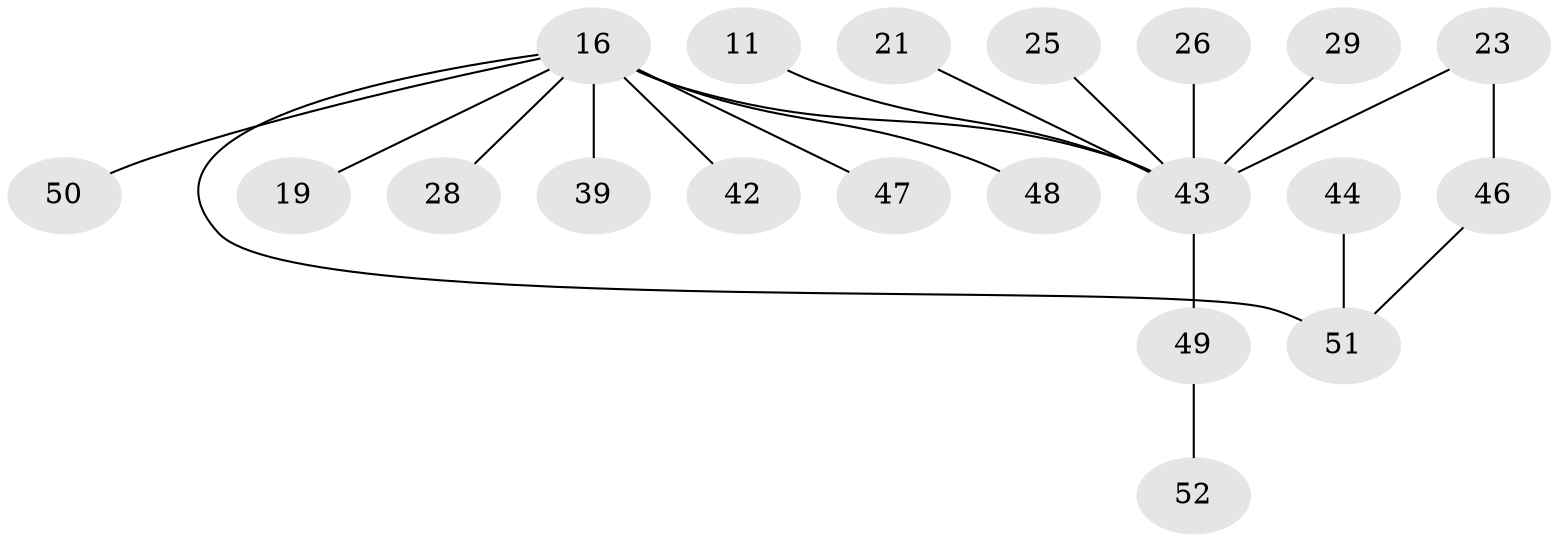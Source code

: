 // original degree distribution, {3: 0.09615384615384616, 12: 0.019230769230769232, 6: 0.038461538461538464, 8: 0.038461538461538464, 4: 0.038461538461538464, 9: 0.038461538461538464, 1: 0.5192307692307693, 2: 0.21153846153846154}
// Generated by graph-tools (version 1.1) at 2025/50/03/04/25 21:50:36]
// undirected, 20 vertices, 20 edges
graph export_dot {
graph [start="1"]
  node [color=gray90,style=filled];
  11;
  16 [super="+4+1"];
  19;
  21 [super="+12"];
  23 [super="+20"];
  25;
  26;
  28;
  29 [super="+13"];
  39 [super="+38"];
  42 [super="+10+14"];
  43 [super="+3"];
  44;
  46 [super="+41"];
  47;
  48;
  49 [super="+40"];
  50;
  51 [super="+35+33+37"];
  52 [super="+36+45"];
  11 -- 43;
  16 -- 19 [weight=2];
  16 -- 28;
  16 -- 39 [weight=2];
  16 -- 48;
  16 -- 47;
  16 -- 50;
  16 -- 42;
  16 -- 51 [weight=2];
  16 -- 43 [weight=4];
  21 -- 43 [weight=2];
  23 -- 46;
  23 -- 43 [weight=2];
  25 -- 43;
  26 -- 43;
  29 -- 43;
  43 -- 49;
  44 -- 51;
  46 -- 51 [weight=2];
  49 -- 52 [weight=2];
}
